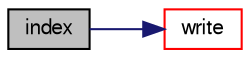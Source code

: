digraph "index"
{
  bgcolor="transparent";
  edge [fontname="FreeSans",fontsize="10",labelfontname="FreeSans",labelfontsize="10"];
  node [fontname="FreeSans",fontsize="10",shape=record];
  rankdir="LR";
  Node48 [label="index",height=0.2,width=0.4,color="black", fillcolor="grey75", style="filled", fontcolor="black"];
  Node48 -> Node49 [color="midnightblue",fontsize="10",style="solid",fontname="FreeSans"];
  Node49 [label="write",height=0.2,width=0.4,color="red",URL="$a29714.html#a293fdfec8bdfbd5c3913ab4c9f3454ff",tooltip="Write surfZoneIdentifier as a dictionary. "];
}
